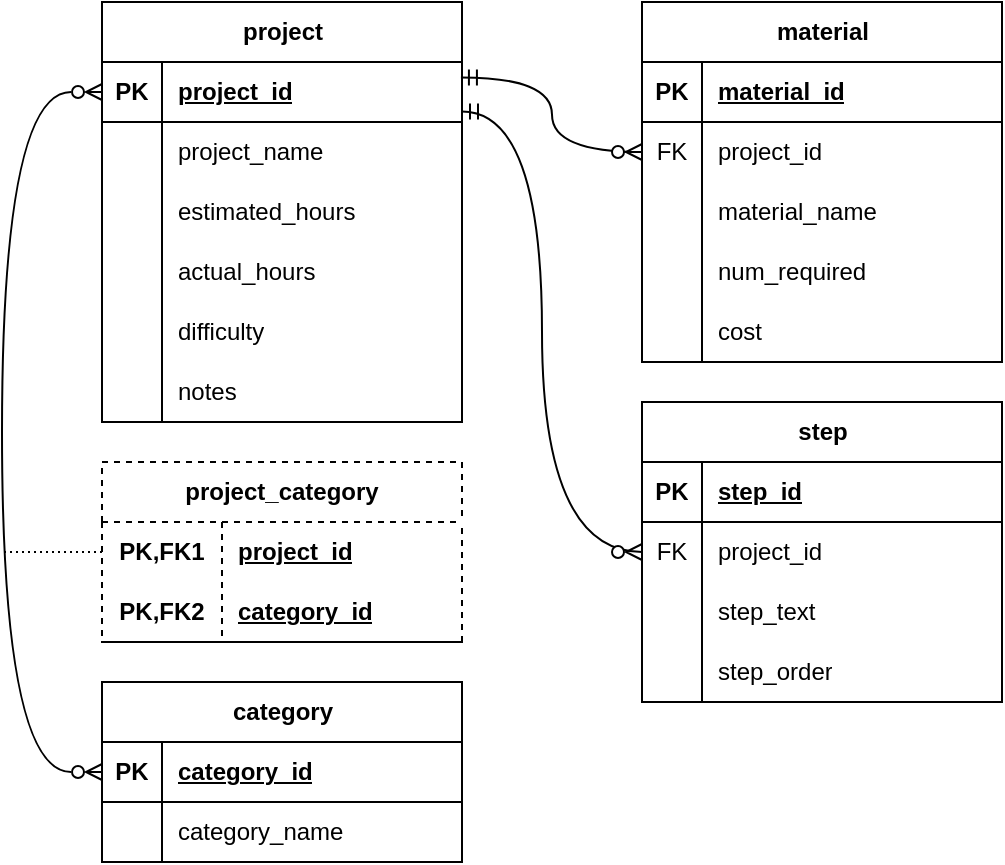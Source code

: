 <mxfile version="22.0.3" type="device">
  <diagram id="R2lEEEUBdFMjLlhIrx00" name="Page-1">
    <mxGraphModel dx="1036" dy="702" grid="1" gridSize="10" guides="1" tooltips="1" connect="1" arrows="1" fold="1" page="1" pageScale="1" pageWidth="850" pageHeight="1100" math="0" shadow="0" extFonts="Permanent Marker^https://fonts.googleapis.com/css?family=Permanent+Marker">
      <root>
        <mxCell id="0" />
        <mxCell id="1" parent="0" />
        <mxCell id="9BdklRQzLZMG0wPeIygT-7" value="project" style="shape=table;startSize=30;container=1;collapsible=1;childLayout=tableLayout;fixedRows=1;rowLines=0;fontStyle=1;align=center;resizeLast=1;html=1;" parent="1" vertex="1">
          <mxGeometry x="190" y="100" width="180" height="210" as="geometry" />
        </mxCell>
        <mxCell id="9BdklRQzLZMG0wPeIygT-8" value="" style="shape=tableRow;horizontal=0;startSize=0;swimlaneHead=0;swimlaneBody=0;fillColor=none;collapsible=0;dropTarget=0;points=[[0,0.5],[1,0.5]];portConstraint=eastwest;top=0;left=0;right=0;bottom=1;" parent="9BdklRQzLZMG0wPeIygT-7" vertex="1">
          <mxGeometry y="30" width="180" height="30" as="geometry" />
        </mxCell>
        <mxCell id="9BdklRQzLZMG0wPeIygT-9" value="PK" style="shape=partialRectangle;connectable=0;fillColor=none;top=0;left=0;bottom=0;right=0;fontStyle=1;overflow=hidden;whiteSpace=wrap;html=1;" parent="9BdklRQzLZMG0wPeIygT-8" vertex="1">
          <mxGeometry width="30" height="30" as="geometry">
            <mxRectangle width="30" height="30" as="alternateBounds" />
          </mxGeometry>
        </mxCell>
        <mxCell id="9BdklRQzLZMG0wPeIygT-10" value="project_id" style="shape=partialRectangle;connectable=0;fillColor=none;top=0;left=0;bottom=0;right=0;align=left;spacingLeft=6;fontStyle=5;overflow=hidden;whiteSpace=wrap;html=1;" parent="9BdklRQzLZMG0wPeIygT-8" vertex="1">
          <mxGeometry x="30" width="150" height="30" as="geometry">
            <mxRectangle width="150" height="30" as="alternateBounds" />
          </mxGeometry>
        </mxCell>
        <mxCell id="9BdklRQzLZMG0wPeIygT-11" value="" style="shape=tableRow;horizontal=0;startSize=0;swimlaneHead=0;swimlaneBody=0;fillColor=none;collapsible=0;dropTarget=0;points=[[0,0.5],[1,0.5]];portConstraint=eastwest;top=0;left=0;right=0;bottom=0;" parent="9BdklRQzLZMG0wPeIygT-7" vertex="1">
          <mxGeometry y="60" width="180" height="30" as="geometry" />
        </mxCell>
        <mxCell id="9BdklRQzLZMG0wPeIygT-12" value="" style="shape=partialRectangle;connectable=0;fillColor=none;top=0;left=0;bottom=0;right=0;editable=1;overflow=hidden;whiteSpace=wrap;html=1;" parent="9BdklRQzLZMG0wPeIygT-11" vertex="1">
          <mxGeometry width="30" height="30" as="geometry">
            <mxRectangle width="30" height="30" as="alternateBounds" />
          </mxGeometry>
        </mxCell>
        <mxCell id="9BdklRQzLZMG0wPeIygT-13" value="project_name" style="shape=partialRectangle;connectable=0;fillColor=none;top=0;left=0;bottom=0;right=0;align=left;spacingLeft=6;overflow=hidden;whiteSpace=wrap;html=1;" parent="9BdklRQzLZMG0wPeIygT-11" vertex="1">
          <mxGeometry x="30" width="150" height="30" as="geometry">
            <mxRectangle width="150" height="30" as="alternateBounds" />
          </mxGeometry>
        </mxCell>
        <mxCell id="9BdklRQzLZMG0wPeIygT-14" value="" style="shape=tableRow;horizontal=0;startSize=0;swimlaneHead=0;swimlaneBody=0;fillColor=none;collapsible=0;dropTarget=0;points=[[0,0.5],[1,0.5]];portConstraint=eastwest;top=0;left=0;right=0;bottom=0;" parent="9BdklRQzLZMG0wPeIygT-7" vertex="1">
          <mxGeometry y="90" width="180" height="30" as="geometry" />
        </mxCell>
        <mxCell id="9BdklRQzLZMG0wPeIygT-15" value="" style="shape=partialRectangle;connectable=0;fillColor=none;top=0;left=0;bottom=0;right=0;editable=1;overflow=hidden;whiteSpace=wrap;html=1;" parent="9BdklRQzLZMG0wPeIygT-14" vertex="1">
          <mxGeometry width="30" height="30" as="geometry">
            <mxRectangle width="30" height="30" as="alternateBounds" />
          </mxGeometry>
        </mxCell>
        <mxCell id="9BdklRQzLZMG0wPeIygT-16" value="estimated_hours" style="shape=partialRectangle;connectable=0;fillColor=none;top=0;left=0;bottom=0;right=0;align=left;spacingLeft=6;overflow=hidden;whiteSpace=wrap;html=1;" parent="9BdklRQzLZMG0wPeIygT-14" vertex="1">
          <mxGeometry x="30" width="150" height="30" as="geometry">
            <mxRectangle width="150" height="30" as="alternateBounds" />
          </mxGeometry>
        </mxCell>
        <mxCell id="9BdklRQzLZMG0wPeIygT-17" value="" style="shape=tableRow;horizontal=0;startSize=0;swimlaneHead=0;swimlaneBody=0;fillColor=none;collapsible=0;dropTarget=0;points=[[0,0.5],[1,0.5]];portConstraint=eastwest;top=0;left=0;right=0;bottom=0;" parent="9BdklRQzLZMG0wPeIygT-7" vertex="1">
          <mxGeometry y="120" width="180" height="30" as="geometry" />
        </mxCell>
        <mxCell id="9BdklRQzLZMG0wPeIygT-18" value="" style="shape=partialRectangle;connectable=0;fillColor=none;top=0;left=0;bottom=0;right=0;editable=1;overflow=hidden;whiteSpace=wrap;html=1;" parent="9BdklRQzLZMG0wPeIygT-17" vertex="1">
          <mxGeometry width="30" height="30" as="geometry">
            <mxRectangle width="30" height="30" as="alternateBounds" />
          </mxGeometry>
        </mxCell>
        <mxCell id="9BdklRQzLZMG0wPeIygT-19" value="actual_hours" style="shape=partialRectangle;connectable=0;fillColor=none;top=0;left=0;bottom=0;right=0;align=left;spacingLeft=6;overflow=hidden;whiteSpace=wrap;html=1;" parent="9BdklRQzLZMG0wPeIygT-17" vertex="1">
          <mxGeometry x="30" width="150" height="30" as="geometry">
            <mxRectangle width="150" height="30" as="alternateBounds" />
          </mxGeometry>
        </mxCell>
        <mxCell id="9BdklRQzLZMG0wPeIygT-46" style="shape=tableRow;horizontal=0;startSize=0;swimlaneHead=0;swimlaneBody=0;fillColor=none;collapsible=0;dropTarget=0;points=[[0,0.5],[1,0.5]];portConstraint=eastwest;top=0;left=0;right=0;bottom=0;" parent="9BdklRQzLZMG0wPeIygT-7" vertex="1">
          <mxGeometry y="150" width="180" height="30" as="geometry" />
        </mxCell>
        <mxCell id="9BdklRQzLZMG0wPeIygT-47" style="shape=partialRectangle;connectable=0;fillColor=none;top=0;left=0;bottom=0;right=0;editable=1;overflow=hidden;whiteSpace=wrap;html=1;" parent="9BdklRQzLZMG0wPeIygT-46" vertex="1">
          <mxGeometry width="30" height="30" as="geometry">
            <mxRectangle width="30" height="30" as="alternateBounds" />
          </mxGeometry>
        </mxCell>
        <mxCell id="9BdklRQzLZMG0wPeIygT-48" value="difficulty" style="shape=partialRectangle;connectable=0;fillColor=none;top=0;left=0;bottom=0;right=0;align=left;spacingLeft=6;overflow=hidden;whiteSpace=wrap;html=1;" parent="9BdklRQzLZMG0wPeIygT-46" vertex="1">
          <mxGeometry x="30" width="150" height="30" as="geometry">
            <mxRectangle width="150" height="30" as="alternateBounds" />
          </mxGeometry>
        </mxCell>
        <mxCell id="9BdklRQzLZMG0wPeIygT-49" style="shape=tableRow;horizontal=0;startSize=0;swimlaneHead=0;swimlaneBody=0;fillColor=none;collapsible=0;dropTarget=0;points=[[0,0.5],[1,0.5]];portConstraint=eastwest;top=0;left=0;right=0;bottom=0;" parent="9BdklRQzLZMG0wPeIygT-7" vertex="1">
          <mxGeometry y="180" width="180" height="30" as="geometry" />
        </mxCell>
        <mxCell id="9BdklRQzLZMG0wPeIygT-50" style="shape=partialRectangle;connectable=0;fillColor=none;top=0;left=0;bottom=0;right=0;editable=1;overflow=hidden;whiteSpace=wrap;html=1;" parent="9BdklRQzLZMG0wPeIygT-49" vertex="1">
          <mxGeometry width="30" height="30" as="geometry">
            <mxRectangle width="30" height="30" as="alternateBounds" />
          </mxGeometry>
        </mxCell>
        <mxCell id="9BdklRQzLZMG0wPeIygT-51" value="notes" style="shape=partialRectangle;connectable=0;fillColor=none;top=0;left=0;bottom=0;right=0;align=left;spacingLeft=6;overflow=hidden;whiteSpace=wrap;html=1;" parent="9BdklRQzLZMG0wPeIygT-49" vertex="1">
          <mxGeometry x="30" width="150" height="30" as="geometry">
            <mxRectangle width="150" height="30" as="alternateBounds" />
          </mxGeometry>
        </mxCell>
        <mxCell id="9BdklRQzLZMG0wPeIygT-20" value="material" style="shape=table;startSize=30;container=1;collapsible=1;childLayout=tableLayout;fixedRows=1;rowLines=0;fontStyle=1;align=center;resizeLast=1;html=1;" parent="1" vertex="1">
          <mxGeometry x="460" y="100" width="180" height="180" as="geometry" />
        </mxCell>
        <mxCell id="9BdklRQzLZMG0wPeIygT-21" value="" style="shape=tableRow;horizontal=0;startSize=0;swimlaneHead=0;swimlaneBody=0;fillColor=none;collapsible=0;dropTarget=0;points=[[0,0.5],[1,0.5]];portConstraint=eastwest;top=0;left=0;right=0;bottom=1;" parent="9BdklRQzLZMG0wPeIygT-20" vertex="1">
          <mxGeometry y="30" width="180" height="30" as="geometry" />
        </mxCell>
        <mxCell id="9BdklRQzLZMG0wPeIygT-22" value="PK" style="shape=partialRectangle;connectable=0;fillColor=none;top=0;left=0;bottom=0;right=0;fontStyle=1;overflow=hidden;whiteSpace=wrap;html=1;" parent="9BdklRQzLZMG0wPeIygT-21" vertex="1">
          <mxGeometry width="30" height="30" as="geometry">
            <mxRectangle width="30" height="30" as="alternateBounds" />
          </mxGeometry>
        </mxCell>
        <mxCell id="9BdklRQzLZMG0wPeIygT-23" value="material_id" style="shape=partialRectangle;connectable=0;fillColor=none;top=0;left=0;bottom=0;right=0;align=left;spacingLeft=6;fontStyle=5;overflow=hidden;whiteSpace=wrap;html=1;" parent="9BdklRQzLZMG0wPeIygT-21" vertex="1">
          <mxGeometry x="30" width="150" height="30" as="geometry">
            <mxRectangle width="150" height="30" as="alternateBounds" />
          </mxGeometry>
        </mxCell>
        <mxCell id="9BdklRQzLZMG0wPeIygT-24" value="" style="shape=tableRow;horizontal=0;startSize=0;swimlaneHead=0;swimlaneBody=0;fillColor=none;collapsible=0;dropTarget=0;points=[[0,0.5],[1,0.5]];portConstraint=eastwest;top=0;left=0;right=0;bottom=0;" parent="9BdklRQzLZMG0wPeIygT-20" vertex="1">
          <mxGeometry y="60" width="180" height="30" as="geometry" />
        </mxCell>
        <mxCell id="9BdklRQzLZMG0wPeIygT-25" value="FK" style="shape=partialRectangle;connectable=0;fillColor=none;top=0;left=0;bottom=0;right=0;editable=1;overflow=hidden;whiteSpace=wrap;html=1;" parent="9BdklRQzLZMG0wPeIygT-24" vertex="1">
          <mxGeometry width="30" height="30" as="geometry">
            <mxRectangle width="30" height="30" as="alternateBounds" />
          </mxGeometry>
        </mxCell>
        <mxCell id="9BdklRQzLZMG0wPeIygT-26" value="project_id" style="shape=partialRectangle;connectable=0;fillColor=none;top=0;left=0;bottom=0;right=0;align=left;spacingLeft=6;overflow=hidden;whiteSpace=wrap;html=1;" parent="9BdklRQzLZMG0wPeIygT-24" vertex="1">
          <mxGeometry x="30" width="150" height="30" as="geometry">
            <mxRectangle width="150" height="30" as="alternateBounds" />
          </mxGeometry>
        </mxCell>
        <mxCell id="9BdklRQzLZMG0wPeIygT-27" value="" style="shape=tableRow;horizontal=0;startSize=0;swimlaneHead=0;swimlaneBody=0;fillColor=none;collapsible=0;dropTarget=0;points=[[0,0.5],[1,0.5]];portConstraint=eastwest;top=0;left=0;right=0;bottom=0;" parent="9BdklRQzLZMG0wPeIygT-20" vertex="1">
          <mxGeometry y="90" width="180" height="30" as="geometry" />
        </mxCell>
        <mxCell id="9BdklRQzLZMG0wPeIygT-28" value="" style="shape=partialRectangle;connectable=0;fillColor=none;top=0;left=0;bottom=0;right=0;editable=1;overflow=hidden;whiteSpace=wrap;html=1;" parent="9BdklRQzLZMG0wPeIygT-27" vertex="1">
          <mxGeometry width="30" height="30" as="geometry">
            <mxRectangle width="30" height="30" as="alternateBounds" />
          </mxGeometry>
        </mxCell>
        <mxCell id="9BdklRQzLZMG0wPeIygT-29" value="material_name" style="shape=partialRectangle;connectable=0;fillColor=none;top=0;left=0;bottom=0;right=0;align=left;spacingLeft=6;overflow=hidden;whiteSpace=wrap;html=1;" parent="9BdklRQzLZMG0wPeIygT-27" vertex="1">
          <mxGeometry x="30" width="150" height="30" as="geometry">
            <mxRectangle width="150" height="30" as="alternateBounds" />
          </mxGeometry>
        </mxCell>
        <mxCell id="9BdklRQzLZMG0wPeIygT-30" value="" style="shape=tableRow;horizontal=0;startSize=0;swimlaneHead=0;swimlaneBody=0;fillColor=none;collapsible=0;dropTarget=0;points=[[0,0.5],[1,0.5]];portConstraint=eastwest;top=0;left=0;right=0;bottom=0;" parent="9BdklRQzLZMG0wPeIygT-20" vertex="1">
          <mxGeometry y="120" width="180" height="30" as="geometry" />
        </mxCell>
        <mxCell id="9BdklRQzLZMG0wPeIygT-31" value="" style="shape=partialRectangle;connectable=0;fillColor=none;top=0;left=0;bottom=0;right=0;editable=1;overflow=hidden;whiteSpace=wrap;html=1;" parent="9BdklRQzLZMG0wPeIygT-30" vertex="1">
          <mxGeometry width="30" height="30" as="geometry">
            <mxRectangle width="30" height="30" as="alternateBounds" />
          </mxGeometry>
        </mxCell>
        <mxCell id="9BdklRQzLZMG0wPeIygT-32" value="num_required" style="shape=partialRectangle;connectable=0;fillColor=none;top=0;left=0;bottom=0;right=0;align=left;spacingLeft=6;overflow=hidden;whiteSpace=wrap;html=1;" parent="9BdklRQzLZMG0wPeIygT-30" vertex="1">
          <mxGeometry x="30" width="150" height="30" as="geometry">
            <mxRectangle width="150" height="30" as="alternateBounds" />
          </mxGeometry>
        </mxCell>
        <mxCell id="9BdklRQzLZMG0wPeIygT-52" style="shape=tableRow;horizontal=0;startSize=0;swimlaneHead=0;swimlaneBody=0;fillColor=none;collapsible=0;dropTarget=0;points=[[0,0.5],[1,0.5]];portConstraint=eastwest;top=0;left=0;right=0;bottom=0;" parent="9BdklRQzLZMG0wPeIygT-20" vertex="1">
          <mxGeometry y="150" width="180" height="30" as="geometry" />
        </mxCell>
        <mxCell id="9BdklRQzLZMG0wPeIygT-53" style="shape=partialRectangle;connectable=0;fillColor=none;top=0;left=0;bottom=0;right=0;editable=1;overflow=hidden;whiteSpace=wrap;html=1;" parent="9BdklRQzLZMG0wPeIygT-52" vertex="1">
          <mxGeometry width="30" height="30" as="geometry">
            <mxRectangle width="30" height="30" as="alternateBounds" />
          </mxGeometry>
        </mxCell>
        <mxCell id="9BdklRQzLZMG0wPeIygT-54" value="cost" style="shape=partialRectangle;connectable=0;fillColor=none;top=0;left=0;bottom=0;right=0;align=left;spacingLeft=6;overflow=hidden;whiteSpace=wrap;html=1;" parent="9BdklRQzLZMG0wPeIygT-52" vertex="1">
          <mxGeometry x="30" width="150" height="30" as="geometry">
            <mxRectangle width="150" height="30" as="alternateBounds" />
          </mxGeometry>
        </mxCell>
        <mxCell id="9BdklRQzLZMG0wPeIygT-33" value="step" style="shape=table;startSize=30;container=1;collapsible=1;childLayout=tableLayout;fixedRows=1;rowLines=0;fontStyle=1;align=center;resizeLast=1;html=1;" parent="1" vertex="1">
          <mxGeometry x="460" y="300" width="180" height="150" as="geometry" />
        </mxCell>
        <mxCell id="9BdklRQzLZMG0wPeIygT-34" value="" style="shape=tableRow;horizontal=0;startSize=0;swimlaneHead=0;swimlaneBody=0;fillColor=none;collapsible=0;dropTarget=0;points=[[0,0.5],[1,0.5]];portConstraint=eastwest;top=0;left=0;right=0;bottom=1;" parent="9BdklRQzLZMG0wPeIygT-33" vertex="1">
          <mxGeometry y="30" width="180" height="30" as="geometry" />
        </mxCell>
        <mxCell id="9BdklRQzLZMG0wPeIygT-35" value="PK" style="shape=partialRectangle;connectable=0;fillColor=none;top=0;left=0;bottom=0;right=0;fontStyle=1;overflow=hidden;whiteSpace=wrap;html=1;" parent="9BdklRQzLZMG0wPeIygT-34" vertex="1">
          <mxGeometry width="30" height="30" as="geometry">
            <mxRectangle width="30" height="30" as="alternateBounds" />
          </mxGeometry>
        </mxCell>
        <mxCell id="9BdklRQzLZMG0wPeIygT-36" value="step_id" style="shape=partialRectangle;connectable=0;fillColor=none;top=0;left=0;bottom=0;right=0;align=left;spacingLeft=6;fontStyle=5;overflow=hidden;whiteSpace=wrap;html=1;" parent="9BdklRQzLZMG0wPeIygT-34" vertex="1">
          <mxGeometry x="30" width="150" height="30" as="geometry">
            <mxRectangle width="150" height="30" as="alternateBounds" />
          </mxGeometry>
        </mxCell>
        <mxCell id="9BdklRQzLZMG0wPeIygT-37" value="" style="shape=tableRow;horizontal=0;startSize=0;swimlaneHead=0;swimlaneBody=0;fillColor=none;collapsible=0;dropTarget=0;points=[[0,0.5],[1,0.5]];portConstraint=eastwest;top=0;left=0;right=0;bottom=0;" parent="9BdklRQzLZMG0wPeIygT-33" vertex="1">
          <mxGeometry y="60" width="180" height="30" as="geometry" />
        </mxCell>
        <mxCell id="9BdklRQzLZMG0wPeIygT-38" value="FK" style="shape=partialRectangle;connectable=0;fillColor=none;top=0;left=0;bottom=0;right=0;editable=1;overflow=hidden;whiteSpace=wrap;html=1;" parent="9BdklRQzLZMG0wPeIygT-37" vertex="1">
          <mxGeometry width="30" height="30" as="geometry">
            <mxRectangle width="30" height="30" as="alternateBounds" />
          </mxGeometry>
        </mxCell>
        <mxCell id="9BdklRQzLZMG0wPeIygT-39" value="project_id" style="shape=partialRectangle;connectable=0;fillColor=none;top=0;left=0;bottom=0;right=0;align=left;spacingLeft=6;overflow=hidden;whiteSpace=wrap;html=1;" parent="9BdklRQzLZMG0wPeIygT-37" vertex="1">
          <mxGeometry x="30" width="150" height="30" as="geometry">
            <mxRectangle width="150" height="30" as="alternateBounds" />
          </mxGeometry>
        </mxCell>
        <mxCell id="9BdklRQzLZMG0wPeIygT-40" value="" style="shape=tableRow;horizontal=0;startSize=0;swimlaneHead=0;swimlaneBody=0;fillColor=none;collapsible=0;dropTarget=0;points=[[0,0.5],[1,0.5]];portConstraint=eastwest;top=0;left=0;right=0;bottom=0;" parent="9BdklRQzLZMG0wPeIygT-33" vertex="1">
          <mxGeometry y="90" width="180" height="30" as="geometry" />
        </mxCell>
        <mxCell id="9BdklRQzLZMG0wPeIygT-41" value="" style="shape=partialRectangle;connectable=0;fillColor=none;top=0;left=0;bottom=0;right=0;editable=1;overflow=hidden;whiteSpace=wrap;html=1;" parent="9BdklRQzLZMG0wPeIygT-40" vertex="1">
          <mxGeometry width="30" height="30" as="geometry">
            <mxRectangle width="30" height="30" as="alternateBounds" />
          </mxGeometry>
        </mxCell>
        <mxCell id="9BdklRQzLZMG0wPeIygT-42" value="step_text" style="shape=partialRectangle;connectable=0;fillColor=none;top=0;left=0;bottom=0;right=0;align=left;spacingLeft=6;overflow=hidden;whiteSpace=wrap;html=1;" parent="9BdklRQzLZMG0wPeIygT-40" vertex="1">
          <mxGeometry x="30" width="150" height="30" as="geometry">
            <mxRectangle width="150" height="30" as="alternateBounds" />
          </mxGeometry>
        </mxCell>
        <mxCell id="9BdklRQzLZMG0wPeIygT-43" value="" style="shape=tableRow;horizontal=0;startSize=0;swimlaneHead=0;swimlaneBody=0;fillColor=none;collapsible=0;dropTarget=0;points=[[0,0.5],[1,0.5]];portConstraint=eastwest;top=0;left=0;right=0;bottom=0;" parent="9BdklRQzLZMG0wPeIygT-33" vertex="1">
          <mxGeometry y="120" width="180" height="30" as="geometry" />
        </mxCell>
        <mxCell id="9BdklRQzLZMG0wPeIygT-44" value="" style="shape=partialRectangle;connectable=0;fillColor=none;top=0;left=0;bottom=0;right=0;editable=1;overflow=hidden;whiteSpace=wrap;html=1;" parent="9BdklRQzLZMG0wPeIygT-43" vertex="1">
          <mxGeometry width="30" height="30" as="geometry">
            <mxRectangle width="30" height="30" as="alternateBounds" />
          </mxGeometry>
        </mxCell>
        <mxCell id="9BdklRQzLZMG0wPeIygT-45" value="step_order" style="shape=partialRectangle;connectable=0;fillColor=none;top=0;left=0;bottom=0;right=0;align=left;spacingLeft=6;overflow=hidden;whiteSpace=wrap;html=1;" parent="9BdklRQzLZMG0wPeIygT-43" vertex="1">
          <mxGeometry x="30" width="150" height="30" as="geometry">
            <mxRectangle width="150" height="30" as="alternateBounds" />
          </mxGeometry>
        </mxCell>
        <mxCell id="9BdklRQzLZMG0wPeIygT-55" value="category" style="shape=table;startSize=30;container=1;collapsible=1;childLayout=tableLayout;fixedRows=1;rowLines=0;fontStyle=1;align=center;resizeLast=1;html=1;" parent="1" vertex="1">
          <mxGeometry x="190" y="440" width="180" height="90" as="geometry" />
        </mxCell>
        <mxCell id="9BdklRQzLZMG0wPeIygT-56" value="" style="shape=tableRow;horizontal=0;startSize=0;swimlaneHead=0;swimlaneBody=0;fillColor=none;collapsible=0;dropTarget=0;points=[[0,0.5],[1,0.5]];portConstraint=eastwest;top=0;left=0;right=0;bottom=1;" parent="9BdklRQzLZMG0wPeIygT-55" vertex="1">
          <mxGeometry y="30" width="180" height="30" as="geometry" />
        </mxCell>
        <mxCell id="9BdklRQzLZMG0wPeIygT-57" value="PK" style="shape=partialRectangle;connectable=0;fillColor=none;top=0;left=0;bottom=0;right=0;fontStyle=1;overflow=hidden;whiteSpace=wrap;html=1;" parent="9BdklRQzLZMG0wPeIygT-56" vertex="1">
          <mxGeometry width="30" height="30" as="geometry">
            <mxRectangle width="30" height="30" as="alternateBounds" />
          </mxGeometry>
        </mxCell>
        <mxCell id="9BdklRQzLZMG0wPeIygT-58" value="category_id" style="shape=partialRectangle;connectable=0;fillColor=none;top=0;left=0;bottom=0;right=0;align=left;spacingLeft=6;fontStyle=5;overflow=hidden;whiteSpace=wrap;html=1;" parent="9BdklRQzLZMG0wPeIygT-56" vertex="1">
          <mxGeometry x="30" width="150" height="30" as="geometry">
            <mxRectangle width="150" height="30" as="alternateBounds" />
          </mxGeometry>
        </mxCell>
        <mxCell id="9BdklRQzLZMG0wPeIygT-59" value="" style="shape=tableRow;horizontal=0;startSize=0;swimlaneHead=0;swimlaneBody=0;fillColor=none;collapsible=0;dropTarget=0;points=[[0,0.5],[1,0.5]];portConstraint=eastwest;top=0;left=0;right=0;bottom=0;" parent="9BdklRQzLZMG0wPeIygT-55" vertex="1">
          <mxGeometry y="60" width="180" height="30" as="geometry" />
        </mxCell>
        <mxCell id="9BdklRQzLZMG0wPeIygT-60" value="" style="shape=partialRectangle;connectable=0;fillColor=none;top=0;left=0;bottom=0;right=0;editable=1;overflow=hidden;whiteSpace=wrap;html=1;" parent="9BdklRQzLZMG0wPeIygT-59" vertex="1">
          <mxGeometry width="30" height="30" as="geometry">
            <mxRectangle width="30" height="30" as="alternateBounds" />
          </mxGeometry>
        </mxCell>
        <mxCell id="9BdklRQzLZMG0wPeIygT-61" value="category_name" style="shape=partialRectangle;connectable=0;fillColor=none;top=0;left=0;bottom=0;right=0;align=left;spacingLeft=6;overflow=hidden;whiteSpace=wrap;html=1;" parent="9BdklRQzLZMG0wPeIygT-59" vertex="1">
          <mxGeometry x="30" width="150" height="30" as="geometry">
            <mxRectangle width="150" height="30" as="alternateBounds" />
          </mxGeometry>
        </mxCell>
        <mxCell id="9BdklRQzLZMG0wPeIygT-84" value="project_category" style="shape=table;startSize=30;container=1;collapsible=1;childLayout=tableLayout;fixedRows=1;rowLines=0;fontStyle=1;align=center;resizeLast=1;html=1;whiteSpace=wrap;dashed=1;" parent="1" vertex="1">
          <mxGeometry x="190" y="330" width="180" height="90" as="geometry" />
        </mxCell>
        <mxCell id="9BdklRQzLZMG0wPeIygT-85" value="" style="shape=tableRow;horizontal=0;startSize=0;swimlaneHead=0;swimlaneBody=0;fillColor=none;collapsible=0;dropTarget=0;points=[[0,0.5],[1,0.5]];portConstraint=eastwest;top=0;left=0;right=0;bottom=0;html=1;" parent="9BdklRQzLZMG0wPeIygT-84" vertex="1">
          <mxGeometry y="30" width="180" height="30" as="geometry" />
        </mxCell>
        <mxCell id="9BdklRQzLZMG0wPeIygT-86" value="PK,FK1" style="shape=partialRectangle;connectable=0;fillColor=none;top=0;left=0;bottom=0;right=0;fontStyle=1;overflow=hidden;html=1;whiteSpace=wrap;" parent="9BdklRQzLZMG0wPeIygT-85" vertex="1">
          <mxGeometry width="60" height="30" as="geometry">
            <mxRectangle width="60" height="30" as="alternateBounds" />
          </mxGeometry>
        </mxCell>
        <mxCell id="9BdklRQzLZMG0wPeIygT-87" value="project_id" style="shape=partialRectangle;connectable=0;fillColor=none;top=0;left=0;bottom=0;right=0;align=left;spacingLeft=6;fontStyle=5;overflow=hidden;html=1;whiteSpace=wrap;" parent="9BdklRQzLZMG0wPeIygT-85" vertex="1">
          <mxGeometry x="60" width="120" height="30" as="geometry">
            <mxRectangle width="120" height="30" as="alternateBounds" />
          </mxGeometry>
        </mxCell>
        <mxCell id="9BdklRQzLZMG0wPeIygT-88" value="" style="shape=tableRow;horizontal=0;startSize=0;swimlaneHead=0;swimlaneBody=0;fillColor=none;collapsible=0;dropTarget=0;points=[[0,0.5],[1,0.5]];portConstraint=eastwest;top=0;left=0;right=0;bottom=1;html=1;" parent="9BdklRQzLZMG0wPeIygT-84" vertex="1">
          <mxGeometry y="60" width="180" height="30" as="geometry" />
        </mxCell>
        <mxCell id="9BdklRQzLZMG0wPeIygT-89" value="PK,FK2" style="shape=partialRectangle;connectable=0;fillColor=none;top=0;left=0;bottom=0;right=0;fontStyle=1;overflow=hidden;html=1;whiteSpace=wrap;" parent="9BdklRQzLZMG0wPeIygT-88" vertex="1">
          <mxGeometry width="60" height="30" as="geometry">
            <mxRectangle width="60" height="30" as="alternateBounds" />
          </mxGeometry>
        </mxCell>
        <mxCell id="9BdklRQzLZMG0wPeIygT-90" value="category_id" style="shape=partialRectangle;connectable=0;fillColor=none;top=0;left=0;bottom=0;right=0;align=left;spacingLeft=6;fontStyle=5;overflow=hidden;html=1;whiteSpace=wrap;" parent="9BdklRQzLZMG0wPeIygT-88" vertex="1">
          <mxGeometry x="60" width="120" height="30" as="geometry">
            <mxRectangle width="120" height="30" as="alternateBounds" />
          </mxGeometry>
        </mxCell>
        <mxCell id="9BdklRQzLZMG0wPeIygT-102" value="" style="endArrow=ERzeroToMany;html=1;rounded=0;exitX=0;exitY=0.5;exitDx=0;exitDy=0;entryX=0;entryY=0.5;entryDx=0;entryDy=0;edgeStyle=orthogonalEdgeStyle;startArrow=ERzeroToMany;startFill=0;endFill=0;curved=1;" parent="1" source="9BdklRQzLZMG0wPeIygT-8" target="9BdklRQzLZMG0wPeIygT-56" edge="1">
          <mxGeometry relative="1" as="geometry">
            <mxPoint x="220" y="410" as="sourcePoint" />
            <mxPoint x="380" y="410" as="targetPoint" />
            <Array as="points">
              <mxPoint x="140" y="145" />
              <mxPoint x="140" y="485" />
            </Array>
          </mxGeometry>
        </mxCell>
        <mxCell id="9BdklRQzLZMG0wPeIygT-103" value="" style="endArrow=none;html=1;rounded=0;dashed=1;dashPattern=1 2;exitX=0;exitY=0.5;exitDx=0;exitDy=0;" parent="1" source="9BdklRQzLZMG0wPeIygT-85" edge="1">
          <mxGeometry relative="1" as="geometry">
            <mxPoint x="220" y="410" as="sourcePoint" />
            <mxPoint x="140" y="375" as="targetPoint" />
          </mxGeometry>
        </mxCell>
        <mxCell id="9BdklRQzLZMG0wPeIygT-105" value="" style="edgeStyle=orthogonalEdgeStyle;fontSize=12;html=1;endArrow=ERzeroToMany;endFill=1;rounded=0;exitX=0.997;exitY=0.257;exitDx=0;exitDy=0;entryX=0;entryY=0.5;entryDx=0;entryDy=0;startArrow=ERmandOne;startFill=0;exitPerimeter=0;curved=1;" parent="1" source="9BdklRQzLZMG0wPeIygT-8" target="9BdklRQzLZMG0wPeIygT-24" edge="1">
          <mxGeometry width="100" height="100" relative="1" as="geometry">
            <mxPoint x="430" y="410" as="sourcePoint" />
            <mxPoint x="530" y="310" as="targetPoint" />
          </mxGeometry>
        </mxCell>
        <mxCell id="9BdklRQzLZMG0wPeIygT-106" value="" style="edgeStyle=orthogonalEdgeStyle;fontSize=12;html=1;endArrow=ERzeroToMany;endFill=1;rounded=0;entryX=0;entryY=0.5;entryDx=0;entryDy=0;exitX=1.032;exitY=-0.173;exitDx=0;exitDy=0;exitPerimeter=0;startArrow=ERmandOne;startFill=0;curved=1;" parent="1" target="9BdklRQzLZMG0wPeIygT-37" edge="1">
          <mxGeometry width="100" height="100" relative="1" as="geometry">
            <mxPoint x="370" y="154.81" as="sourcePoint" />
            <mxPoint x="454.24" y="375" as="targetPoint" />
            <Array as="points">
              <mxPoint x="410" y="155" />
              <mxPoint x="410" y="375" />
            </Array>
          </mxGeometry>
        </mxCell>
      </root>
    </mxGraphModel>
  </diagram>
</mxfile>
